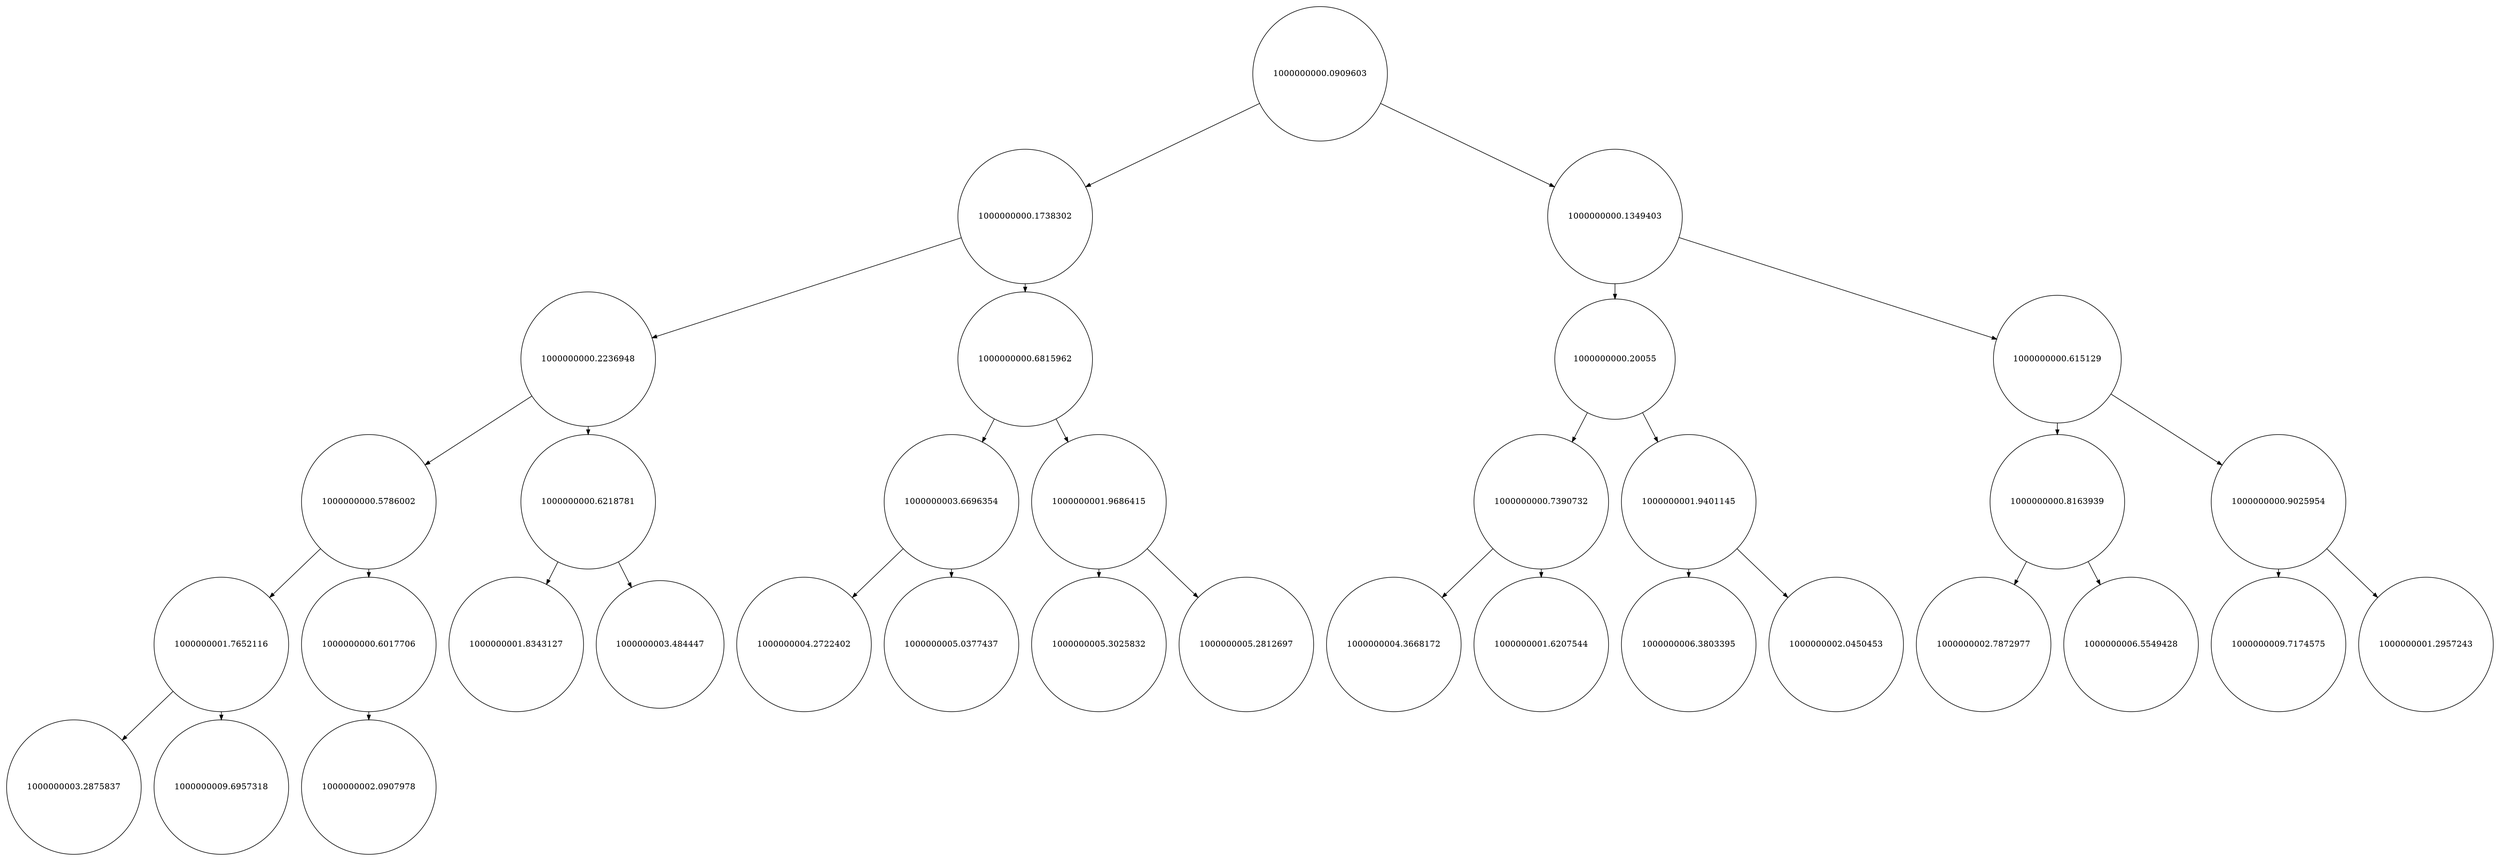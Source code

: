 
    digraph G {
    nodesep=0.3;
    ranksep=0.2;
    margin=0.1;
    node [shape=circle];
    edge [arrowsize=0.8];
    1 -> 2[side=left];
1 -> 3;
2 -> 4[side=left];
2 -> 5;
3 -> 6[side=left];
3 -> 7;
4 -> 8[side=left];
4 -> 9;
5 -> 10[side=left];
5 -> 11;
6 -> 12[side=left];
6 -> 13;
7 -> 14[side=left];
7 -> 15;
8 -> 16[side=left];
8 -> 17;
9 -> 18[side=left];
9 -> 19;
10 -> 20[side=left];
10 -> 21;
11 -> 22[side=left];
11 -> 23;
12 -> 24[side=left];
12 -> 25;
13 -> 26[side=left];
13 -> 27;
14 -> 28[side=left];
14 -> 29;
15 -> 30[side=left];
15 -> 31;
16 -> 32[side=left];
16 -> 33;
17 -> 34[side=left];
1[label="1000000000.0909603"]
2[label="1000000000.1738302"]
3[label="1000000000.1349403"]
4[label="1000000000.2236948"]
5[label="1000000000.6815962"]
6[label="1000000000.20055"]
7[label="1000000000.615129"]
8[label="1000000000.5786002"]
9[label="1000000000.6218781"]
10[label="1000000003.6696354"]
11[label="1000000001.9686415"]
12[label="1000000000.7390732"]
13[label="1000000001.9401145"]
14[label="1000000000.8163939"]
15[label="1000000000.9025954"]
16[label="1000000001.7652116"]
17[label="1000000000.6017706"]
18[label="1000000001.8343127"]
19[label="1000000003.484447"]
20[label="1000000004.2722402"]
21[label="1000000005.0377437"]
22[label="1000000005.3025832"]
23[label="1000000005.2812697"]
24[label="1000000004.3668172"]
25[label="1000000001.6207544"]
26[label="1000000006.3803395"]
27[label="1000000002.0450453"]
28[label="1000000002.7872977"]
29[label="1000000006.5549428"]
30[label="1000000009.7174575"]
31[label="1000000001.2957243"]
32[label="1000000003.2875837"]
33[label="1000000009.6957318"]
34[label="1000000002.0907978"]}